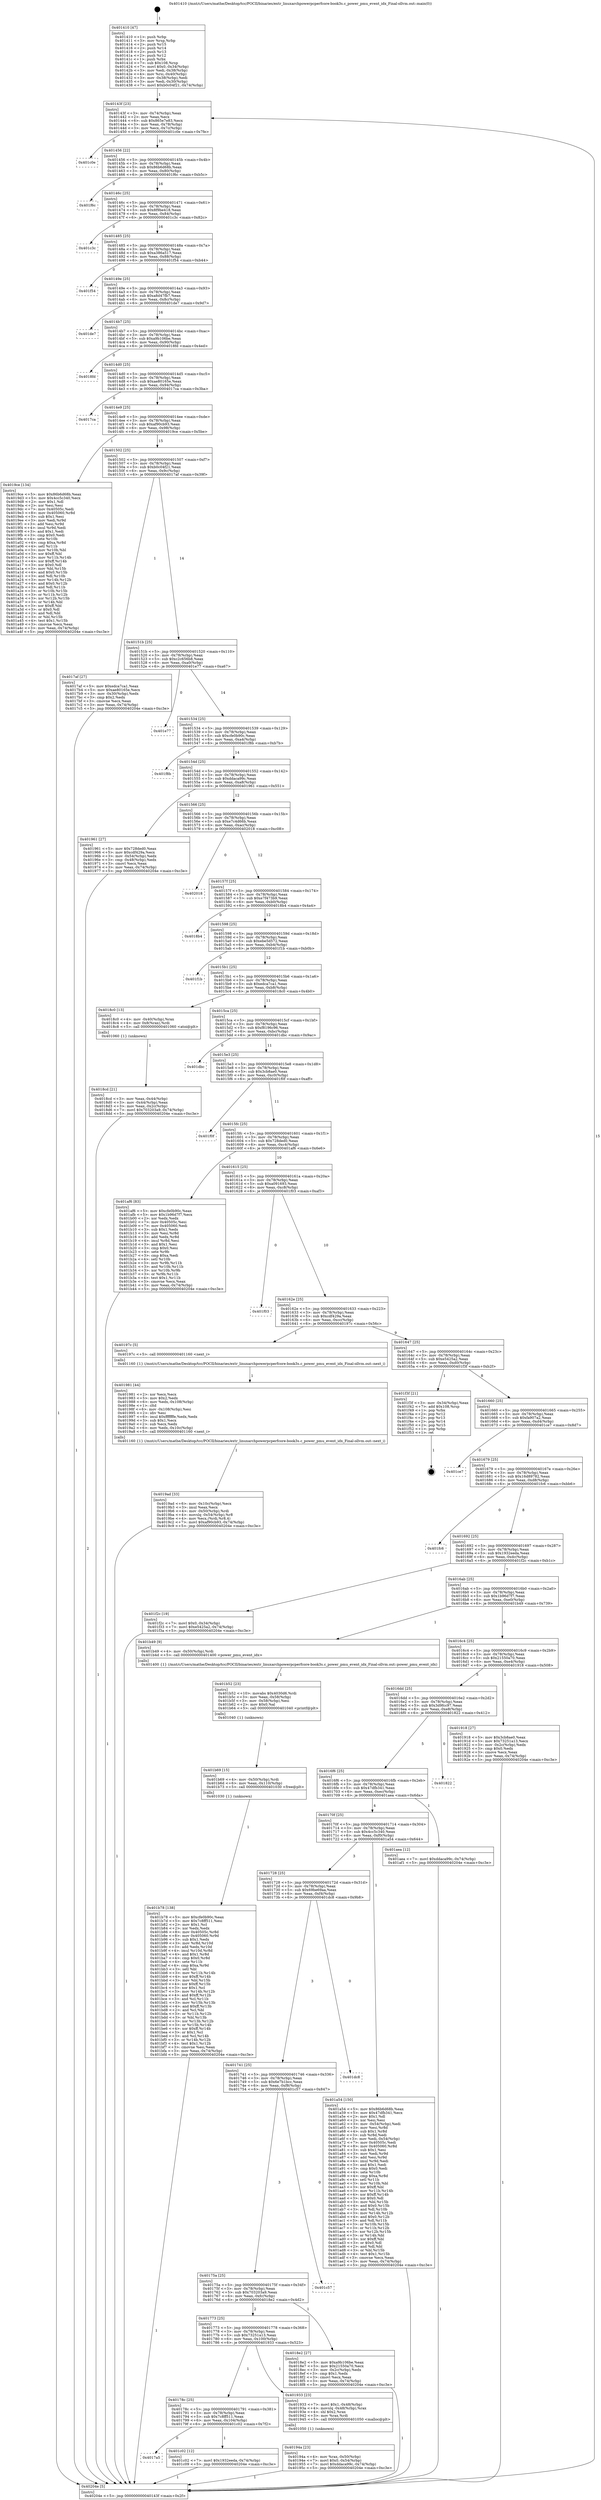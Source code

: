 digraph "0x401410" {
  label = "0x401410 (/mnt/c/Users/mathe/Desktop/tcc/POCII/binaries/extr_linuxarchpowerpcperfcore-book3s.c_power_pmu_event_idx_Final-ollvm.out::main(0))"
  labelloc = "t"
  node[shape=record]

  Entry [label="",width=0.3,height=0.3,shape=circle,fillcolor=black,style=filled]
  "0x40143f" [label="{
     0x40143f [23]\l
     | [instrs]\l
     &nbsp;&nbsp;0x40143f \<+3\>: mov -0x74(%rbp),%eax\l
     &nbsp;&nbsp;0x401442 \<+2\>: mov %eax,%ecx\l
     &nbsp;&nbsp;0x401444 \<+6\>: sub $0x865e7e83,%ecx\l
     &nbsp;&nbsp;0x40144a \<+3\>: mov %eax,-0x78(%rbp)\l
     &nbsp;&nbsp;0x40144d \<+3\>: mov %ecx,-0x7c(%rbp)\l
     &nbsp;&nbsp;0x401450 \<+6\>: je 0000000000401c0e \<main+0x7fe\>\l
  }"]
  "0x401c0e" [label="{
     0x401c0e\l
  }", style=dashed]
  "0x401456" [label="{
     0x401456 [22]\l
     | [instrs]\l
     &nbsp;&nbsp;0x401456 \<+5\>: jmp 000000000040145b \<main+0x4b\>\l
     &nbsp;&nbsp;0x40145b \<+3\>: mov -0x78(%rbp),%eax\l
     &nbsp;&nbsp;0x40145e \<+5\>: sub $0x86b6d68b,%eax\l
     &nbsp;&nbsp;0x401463 \<+3\>: mov %eax,-0x80(%rbp)\l
     &nbsp;&nbsp;0x401466 \<+6\>: je 0000000000401f6c \<main+0xb5c\>\l
  }"]
  Exit [label="",width=0.3,height=0.3,shape=circle,fillcolor=black,style=filled,peripheries=2]
  "0x401f6c" [label="{
     0x401f6c\l
  }", style=dashed]
  "0x40146c" [label="{
     0x40146c [25]\l
     | [instrs]\l
     &nbsp;&nbsp;0x40146c \<+5\>: jmp 0000000000401471 \<main+0x61\>\l
     &nbsp;&nbsp;0x401471 \<+3\>: mov -0x78(%rbp),%eax\l
     &nbsp;&nbsp;0x401474 \<+5\>: sub $0x8f9be418,%eax\l
     &nbsp;&nbsp;0x401479 \<+6\>: mov %eax,-0x84(%rbp)\l
     &nbsp;&nbsp;0x40147f \<+6\>: je 0000000000401c3c \<main+0x82c\>\l
  }"]
  "0x4017a5" [label="{
     0x4017a5\l
  }", style=dashed]
  "0x401c3c" [label="{
     0x401c3c\l
  }", style=dashed]
  "0x401485" [label="{
     0x401485 [25]\l
     | [instrs]\l
     &nbsp;&nbsp;0x401485 \<+5\>: jmp 000000000040148a \<main+0x7a\>\l
     &nbsp;&nbsp;0x40148a \<+3\>: mov -0x78(%rbp),%eax\l
     &nbsp;&nbsp;0x40148d \<+5\>: sub $0xa386a517,%eax\l
     &nbsp;&nbsp;0x401492 \<+6\>: mov %eax,-0x88(%rbp)\l
     &nbsp;&nbsp;0x401498 \<+6\>: je 0000000000401f54 \<main+0xb44\>\l
  }"]
  "0x401c02" [label="{
     0x401c02 [12]\l
     | [instrs]\l
     &nbsp;&nbsp;0x401c02 \<+7\>: movl $0x1932eeda,-0x74(%rbp)\l
     &nbsp;&nbsp;0x401c09 \<+5\>: jmp 000000000040204e \<main+0xc3e\>\l
  }"]
  "0x401f54" [label="{
     0x401f54\l
  }", style=dashed]
  "0x40149e" [label="{
     0x40149e [25]\l
     | [instrs]\l
     &nbsp;&nbsp;0x40149e \<+5\>: jmp 00000000004014a3 \<main+0x93\>\l
     &nbsp;&nbsp;0x4014a3 \<+3\>: mov -0x78(%rbp),%eax\l
     &nbsp;&nbsp;0x4014a6 \<+5\>: sub $0xa8d47fb7,%eax\l
     &nbsp;&nbsp;0x4014ab \<+6\>: mov %eax,-0x8c(%rbp)\l
     &nbsp;&nbsp;0x4014b1 \<+6\>: je 0000000000401de7 \<main+0x9d7\>\l
  }"]
  "0x401b78" [label="{
     0x401b78 [138]\l
     | [instrs]\l
     &nbsp;&nbsp;0x401b78 \<+5\>: mov $0xcfe0b90c,%eax\l
     &nbsp;&nbsp;0x401b7d \<+5\>: mov $0x7c8ff511,%esi\l
     &nbsp;&nbsp;0x401b82 \<+2\>: mov $0x1,%cl\l
     &nbsp;&nbsp;0x401b84 \<+2\>: xor %edx,%edx\l
     &nbsp;&nbsp;0x401b86 \<+8\>: mov 0x40505c,%r8d\l
     &nbsp;&nbsp;0x401b8e \<+8\>: mov 0x405060,%r9d\l
     &nbsp;&nbsp;0x401b96 \<+3\>: sub $0x1,%edx\l
     &nbsp;&nbsp;0x401b99 \<+3\>: mov %r8d,%r10d\l
     &nbsp;&nbsp;0x401b9c \<+3\>: add %edx,%r10d\l
     &nbsp;&nbsp;0x401b9f \<+4\>: imul %r10d,%r8d\l
     &nbsp;&nbsp;0x401ba3 \<+4\>: and $0x1,%r8d\l
     &nbsp;&nbsp;0x401ba7 \<+4\>: cmp $0x0,%r8d\l
     &nbsp;&nbsp;0x401bab \<+4\>: sete %r11b\l
     &nbsp;&nbsp;0x401baf \<+4\>: cmp $0xa,%r9d\l
     &nbsp;&nbsp;0x401bb3 \<+3\>: setl %bl\l
     &nbsp;&nbsp;0x401bb6 \<+3\>: mov %r11b,%r14b\l
     &nbsp;&nbsp;0x401bb9 \<+4\>: xor $0xff,%r14b\l
     &nbsp;&nbsp;0x401bbd \<+3\>: mov %bl,%r15b\l
     &nbsp;&nbsp;0x401bc0 \<+4\>: xor $0xff,%r15b\l
     &nbsp;&nbsp;0x401bc4 \<+3\>: xor $0x1,%cl\l
     &nbsp;&nbsp;0x401bc7 \<+3\>: mov %r14b,%r12b\l
     &nbsp;&nbsp;0x401bca \<+4\>: and $0xff,%r12b\l
     &nbsp;&nbsp;0x401bce \<+3\>: and %cl,%r11b\l
     &nbsp;&nbsp;0x401bd1 \<+3\>: mov %r15b,%r13b\l
     &nbsp;&nbsp;0x401bd4 \<+4\>: and $0xff,%r13b\l
     &nbsp;&nbsp;0x401bd8 \<+2\>: and %cl,%bl\l
     &nbsp;&nbsp;0x401bda \<+3\>: or %r11b,%r12b\l
     &nbsp;&nbsp;0x401bdd \<+3\>: or %bl,%r13b\l
     &nbsp;&nbsp;0x401be0 \<+3\>: xor %r13b,%r12b\l
     &nbsp;&nbsp;0x401be3 \<+3\>: or %r15b,%r14b\l
     &nbsp;&nbsp;0x401be6 \<+4\>: xor $0xff,%r14b\l
     &nbsp;&nbsp;0x401bea \<+3\>: or $0x1,%cl\l
     &nbsp;&nbsp;0x401bed \<+3\>: and %cl,%r14b\l
     &nbsp;&nbsp;0x401bf0 \<+3\>: or %r14b,%r12b\l
     &nbsp;&nbsp;0x401bf3 \<+4\>: test $0x1,%r12b\l
     &nbsp;&nbsp;0x401bf7 \<+3\>: cmovne %esi,%eax\l
     &nbsp;&nbsp;0x401bfa \<+3\>: mov %eax,-0x74(%rbp)\l
     &nbsp;&nbsp;0x401bfd \<+5\>: jmp 000000000040204e \<main+0xc3e\>\l
  }"]
  "0x401de7" [label="{
     0x401de7\l
  }", style=dashed]
  "0x4014b7" [label="{
     0x4014b7 [25]\l
     | [instrs]\l
     &nbsp;&nbsp;0x4014b7 \<+5\>: jmp 00000000004014bc \<main+0xac\>\l
     &nbsp;&nbsp;0x4014bc \<+3\>: mov -0x78(%rbp),%eax\l
     &nbsp;&nbsp;0x4014bf \<+5\>: sub $0xa9b106be,%eax\l
     &nbsp;&nbsp;0x4014c4 \<+6\>: mov %eax,-0x90(%rbp)\l
     &nbsp;&nbsp;0x4014ca \<+6\>: je 00000000004018fd \<main+0x4ed\>\l
  }"]
  "0x401b69" [label="{
     0x401b69 [15]\l
     | [instrs]\l
     &nbsp;&nbsp;0x401b69 \<+4\>: mov -0x50(%rbp),%rdi\l
     &nbsp;&nbsp;0x401b6d \<+6\>: mov %eax,-0x110(%rbp)\l
     &nbsp;&nbsp;0x401b73 \<+5\>: call 0000000000401030 \<free@plt\>\l
     | [calls]\l
     &nbsp;&nbsp;0x401030 \{1\} (unknown)\l
  }"]
  "0x4018fd" [label="{
     0x4018fd\l
  }", style=dashed]
  "0x4014d0" [label="{
     0x4014d0 [25]\l
     | [instrs]\l
     &nbsp;&nbsp;0x4014d0 \<+5\>: jmp 00000000004014d5 \<main+0xc5\>\l
     &nbsp;&nbsp;0x4014d5 \<+3\>: mov -0x78(%rbp),%eax\l
     &nbsp;&nbsp;0x4014d8 \<+5\>: sub $0xae80165e,%eax\l
     &nbsp;&nbsp;0x4014dd \<+6\>: mov %eax,-0x94(%rbp)\l
     &nbsp;&nbsp;0x4014e3 \<+6\>: je 00000000004017ca \<main+0x3ba\>\l
  }"]
  "0x401b52" [label="{
     0x401b52 [23]\l
     | [instrs]\l
     &nbsp;&nbsp;0x401b52 \<+10\>: movabs $0x4030d6,%rdi\l
     &nbsp;&nbsp;0x401b5c \<+3\>: mov %eax,-0x58(%rbp)\l
     &nbsp;&nbsp;0x401b5f \<+3\>: mov -0x58(%rbp),%esi\l
     &nbsp;&nbsp;0x401b62 \<+2\>: mov $0x0,%al\l
     &nbsp;&nbsp;0x401b64 \<+5\>: call 0000000000401040 \<printf@plt\>\l
     | [calls]\l
     &nbsp;&nbsp;0x401040 \{1\} (unknown)\l
  }"]
  "0x4017ca" [label="{
     0x4017ca\l
  }", style=dashed]
  "0x4014e9" [label="{
     0x4014e9 [25]\l
     | [instrs]\l
     &nbsp;&nbsp;0x4014e9 \<+5\>: jmp 00000000004014ee \<main+0xde\>\l
     &nbsp;&nbsp;0x4014ee \<+3\>: mov -0x78(%rbp),%eax\l
     &nbsp;&nbsp;0x4014f1 \<+5\>: sub $0xaf90cb93,%eax\l
     &nbsp;&nbsp;0x4014f6 \<+6\>: mov %eax,-0x98(%rbp)\l
     &nbsp;&nbsp;0x4014fc \<+6\>: je 00000000004019ce \<main+0x5be\>\l
  }"]
  "0x4019ad" [label="{
     0x4019ad [33]\l
     | [instrs]\l
     &nbsp;&nbsp;0x4019ad \<+6\>: mov -0x10c(%rbp),%ecx\l
     &nbsp;&nbsp;0x4019b3 \<+3\>: imul %eax,%ecx\l
     &nbsp;&nbsp;0x4019b6 \<+4\>: mov -0x50(%rbp),%rdi\l
     &nbsp;&nbsp;0x4019ba \<+4\>: movslq -0x54(%rbp),%r8\l
     &nbsp;&nbsp;0x4019be \<+4\>: mov %ecx,(%rdi,%r8,4)\l
     &nbsp;&nbsp;0x4019c2 \<+7\>: movl $0xaf90cb93,-0x74(%rbp)\l
     &nbsp;&nbsp;0x4019c9 \<+5\>: jmp 000000000040204e \<main+0xc3e\>\l
  }"]
  "0x4019ce" [label="{
     0x4019ce [134]\l
     | [instrs]\l
     &nbsp;&nbsp;0x4019ce \<+5\>: mov $0x86b6d68b,%eax\l
     &nbsp;&nbsp;0x4019d3 \<+5\>: mov $0x4cc5c340,%ecx\l
     &nbsp;&nbsp;0x4019d8 \<+2\>: mov $0x1,%dl\l
     &nbsp;&nbsp;0x4019da \<+2\>: xor %esi,%esi\l
     &nbsp;&nbsp;0x4019dc \<+7\>: mov 0x40505c,%edi\l
     &nbsp;&nbsp;0x4019e3 \<+8\>: mov 0x405060,%r8d\l
     &nbsp;&nbsp;0x4019eb \<+3\>: sub $0x1,%esi\l
     &nbsp;&nbsp;0x4019ee \<+3\>: mov %edi,%r9d\l
     &nbsp;&nbsp;0x4019f1 \<+3\>: add %esi,%r9d\l
     &nbsp;&nbsp;0x4019f4 \<+4\>: imul %r9d,%edi\l
     &nbsp;&nbsp;0x4019f8 \<+3\>: and $0x1,%edi\l
     &nbsp;&nbsp;0x4019fb \<+3\>: cmp $0x0,%edi\l
     &nbsp;&nbsp;0x4019fe \<+4\>: sete %r10b\l
     &nbsp;&nbsp;0x401a02 \<+4\>: cmp $0xa,%r8d\l
     &nbsp;&nbsp;0x401a06 \<+4\>: setl %r11b\l
     &nbsp;&nbsp;0x401a0a \<+3\>: mov %r10b,%bl\l
     &nbsp;&nbsp;0x401a0d \<+3\>: xor $0xff,%bl\l
     &nbsp;&nbsp;0x401a10 \<+3\>: mov %r11b,%r14b\l
     &nbsp;&nbsp;0x401a13 \<+4\>: xor $0xff,%r14b\l
     &nbsp;&nbsp;0x401a17 \<+3\>: xor $0x0,%dl\l
     &nbsp;&nbsp;0x401a1a \<+3\>: mov %bl,%r15b\l
     &nbsp;&nbsp;0x401a1d \<+4\>: and $0x0,%r15b\l
     &nbsp;&nbsp;0x401a21 \<+3\>: and %dl,%r10b\l
     &nbsp;&nbsp;0x401a24 \<+3\>: mov %r14b,%r12b\l
     &nbsp;&nbsp;0x401a27 \<+4\>: and $0x0,%r12b\l
     &nbsp;&nbsp;0x401a2b \<+3\>: and %dl,%r11b\l
     &nbsp;&nbsp;0x401a2e \<+3\>: or %r10b,%r15b\l
     &nbsp;&nbsp;0x401a31 \<+3\>: or %r11b,%r12b\l
     &nbsp;&nbsp;0x401a34 \<+3\>: xor %r12b,%r15b\l
     &nbsp;&nbsp;0x401a37 \<+3\>: or %r14b,%bl\l
     &nbsp;&nbsp;0x401a3a \<+3\>: xor $0xff,%bl\l
     &nbsp;&nbsp;0x401a3d \<+3\>: or $0x0,%dl\l
     &nbsp;&nbsp;0x401a40 \<+2\>: and %dl,%bl\l
     &nbsp;&nbsp;0x401a42 \<+3\>: or %bl,%r15b\l
     &nbsp;&nbsp;0x401a45 \<+4\>: test $0x1,%r15b\l
     &nbsp;&nbsp;0x401a49 \<+3\>: cmovne %ecx,%eax\l
     &nbsp;&nbsp;0x401a4c \<+3\>: mov %eax,-0x74(%rbp)\l
     &nbsp;&nbsp;0x401a4f \<+5\>: jmp 000000000040204e \<main+0xc3e\>\l
  }"]
  "0x401502" [label="{
     0x401502 [25]\l
     | [instrs]\l
     &nbsp;&nbsp;0x401502 \<+5\>: jmp 0000000000401507 \<main+0xf7\>\l
     &nbsp;&nbsp;0x401507 \<+3\>: mov -0x78(%rbp),%eax\l
     &nbsp;&nbsp;0x40150a \<+5\>: sub $0xb0c04f21,%eax\l
     &nbsp;&nbsp;0x40150f \<+6\>: mov %eax,-0x9c(%rbp)\l
     &nbsp;&nbsp;0x401515 \<+6\>: je 00000000004017af \<main+0x39f\>\l
  }"]
  "0x401981" [label="{
     0x401981 [44]\l
     | [instrs]\l
     &nbsp;&nbsp;0x401981 \<+2\>: xor %ecx,%ecx\l
     &nbsp;&nbsp;0x401983 \<+5\>: mov $0x2,%edx\l
     &nbsp;&nbsp;0x401988 \<+6\>: mov %edx,-0x108(%rbp)\l
     &nbsp;&nbsp;0x40198e \<+1\>: cltd\l
     &nbsp;&nbsp;0x40198f \<+6\>: mov -0x108(%rbp),%esi\l
     &nbsp;&nbsp;0x401995 \<+2\>: idiv %esi\l
     &nbsp;&nbsp;0x401997 \<+6\>: imul $0xfffffffe,%edx,%edx\l
     &nbsp;&nbsp;0x40199d \<+3\>: sub $0x1,%ecx\l
     &nbsp;&nbsp;0x4019a0 \<+2\>: sub %ecx,%edx\l
     &nbsp;&nbsp;0x4019a2 \<+6\>: mov %edx,-0x10c(%rbp)\l
     &nbsp;&nbsp;0x4019a8 \<+5\>: call 0000000000401160 \<next_i\>\l
     | [calls]\l
     &nbsp;&nbsp;0x401160 \{1\} (/mnt/c/Users/mathe/Desktop/tcc/POCII/binaries/extr_linuxarchpowerpcperfcore-book3s.c_power_pmu_event_idx_Final-ollvm.out::next_i)\l
  }"]
  "0x4017af" [label="{
     0x4017af [27]\l
     | [instrs]\l
     &nbsp;&nbsp;0x4017af \<+5\>: mov $0xedca7ca1,%eax\l
     &nbsp;&nbsp;0x4017b4 \<+5\>: mov $0xae80165e,%ecx\l
     &nbsp;&nbsp;0x4017b9 \<+3\>: mov -0x30(%rbp),%edx\l
     &nbsp;&nbsp;0x4017bc \<+3\>: cmp $0x2,%edx\l
     &nbsp;&nbsp;0x4017bf \<+3\>: cmovne %ecx,%eax\l
     &nbsp;&nbsp;0x4017c2 \<+3\>: mov %eax,-0x74(%rbp)\l
     &nbsp;&nbsp;0x4017c5 \<+5\>: jmp 000000000040204e \<main+0xc3e\>\l
  }"]
  "0x40151b" [label="{
     0x40151b [25]\l
     | [instrs]\l
     &nbsp;&nbsp;0x40151b \<+5\>: jmp 0000000000401520 \<main+0x110\>\l
     &nbsp;&nbsp;0x401520 \<+3\>: mov -0x78(%rbp),%eax\l
     &nbsp;&nbsp;0x401523 \<+5\>: sub $0xc2c656b8,%eax\l
     &nbsp;&nbsp;0x401528 \<+6\>: mov %eax,-0xa0(%rbp)\l
     &nbsp;&nbsp;0x40152e \<+6\>: je 0000000000401e77 \<main+0xa67\>\l
  }"]
  "0x40204e" [label="{
     0x40204e [5]\l
     | [instrs]\l
     &nbsp;&nbsp;0x40204e \<+5\>: jmp 000000000040143f \<main+0x2f\>\l
  }"]
  "0x401410" [label="{
     0x401410 [47]\l
     | [instrs]\l
     &nbsp;&nbsp;0x401410 \<+1\>: push %rbp\l
     &nbsp;&nbsp;0x401411 \<+3\>: mov %rsp,%rbp\l
     &nbsp;&nbsp;0x401414 \<+2\>: push %r15\l
     &nbsp;&nbsp;0x401416 \<+2\>: push %r14\l
     &nbsp;&nbsp;0x401418 \<+2\>: push %r13\l
     &nbsp;&nbsp;0x40141a \<+2\>: push %r12\l
     &nbsp;&nbsp;0x40141c \<+1\>: push %rbx\l
     &nbsp;&nbsp;0x40141d \<+7\>: sub $0x108,%rsp\l
     &nbsp;&nbsp;0x401424 \<+7\>: movl $0x0,-0x34(%rbp)\l
     &nbsp;&nbsp;0x40142b \<+3\>: mov %edi,-0x38(%rbp)\l
     &nbsp;&nbsp;0x40142e \<+4\>: mov %rsi,-0x40(%rbp)\l
     &nbsp;&nbsp;0x401432 \<+3\>: mov -0x38(%rbp),%edi\l
     &nbsp;&nbsp;0x401435 \<+3\>: mov %edi,-0x30(%rbp)\l
     &nbsp;&nbsp;0x401438 \<+7\>: movl $0xb0c04f21,-0x74(%rbp)\l
  }"]
  "0x40194a" [label="{
     0x40194a [23]\l
     | [instrs]\l
     &nbsp;&nbsp;0x40194a \<+4\>: mov %rax,-0x50(%rbp)\l
     &nbsp;&nbsp;0x40194e \<+7\>: movl $0x0,-0x54(%rbp)\l
     &nbsp;&nbsp;0x401955 \<+7\>: movl $0xddaca99c,-0x74(%rbp)\l
     &nbsp;&nbsp;0x40195c \<+5\>: jmp 000000000040204e \<main+0xc3e\>\l
  }"]
  "0x401e77" [label="{
     0x401e77\l
  }", style=dashed]
  "0x401534" [label="{
     0x401534 [25]\l
     | [instrs]\l
     &nbsp;&nbsp;0x401534 \<+5\>: jmp 0000000000401539 \<main+0x129\>\l
     &nbsp;&nbsp;0x401539 \<+3\>: mov -0x78(%rbp),%eax\l
     &nbsp;&nbsp;0x40153c \<+5\>: sub $0xcfe0b90c,%eax\l
     &nbsp;&nbsp;0x401541 \<+6\>: mov %eax,-0xa4(%rbp)\l
     &nbsp;&nbsp;0x401547 \<+6\>: je 0000000000401f8b \<main+0xb7b\>\l
  }"]
  "0x40178c" [label="{
     0x40178c [25]\l
     | [instrs]\l
     &nbsp;&nbsp;0x40178c \<+5\>: jmp 0000000000401791 \<main+0x381\>\l
     &nbsp;&nbsp;0x401791 \<+3\>: mov -0x78(%rbp),%eax\l
     &nbsp;&nbsp;0x401794 \<+5\>: sub $0x7c8ff511,%eax\l
     &nbsp;&nbsp;0x401799 \<+6\>: mov %eax,-0x104(%rbp)\l
     &nbsp;&nbsp;0x40179f \<+6\>: je 0000000000401c02 \<main+0x7f2\>\l
  }"]
  "0x401f8b" [label="{
     0x401f8b\l
  }", style=dashed]
  "0x40154d" [label="{
     0x40154d [25]\l
     | [instrs]\l
     &nbsp;&nbsp;0x40154d \<+5\>: jmp 0000000000401552 \<main+0x142\>\l
     &nbsp;&nbsp;0x401552 \<+3\>: mov -0x78(%rbp),%eax\l
     &nbsp;&nbsp;0x401555 \<+5\>: sub $0xddaca99c,%eax\l
     &nbsp;&nbsp;0x40155a \<+6\>: mov %eax,-0xa8(%rbp)\l
     &nbsp;&nbsp;0x401560 \<+6\>: je 0000000000401961 \<main+0x551\>\l
  }"]
  "0x401933" [label="{
     0x401933 [23]\l
     | [instrs]\l
     &nbsp;&nbsp;0x401933 \<+7\>: movl $0x1,-0x48(%rbp)\l
     &nbsp;&nbsp;0x40193a \<+4\>: movslq -0x48(%rbp),%rax\l
     &nbsp;&nbsp;0x40193e \<+4\>: shl $0x2,%rax\l
     &nbsp;&nbsp;0x401942 \<+3\>: mov %rax,%rdi\l
     &nbsp;&nbsp;0x401945 \<+5\>: call 0000000000401050 \<malloc@plt\>\l
     | [calls]\l
     &nbsp;&nbsp;0x401050 \{1\} (unknown)\l
  }"]
  "0x401961" [label="{
     0x401961 [27]\l
     | [instrs]\l
     &nbsp;&nbsp;0x401961 \<+5\>: mov $0x728ded0,%eax\l
     &nbsp;&nbsp;0x401966 \<+5\>: mov $0xcdf429a,%ecx\l
     &nbsp;&nbsp;0x40196b \<+3\>: mov -0x54(%rbp),%edx\l
     &nbsp;&nbsp;0x40196e \<+3\>: cmp -0x48(%rbp),%edx\l
     &nbsp;&nbsp;0x401971 \<+3\>: cmovl %ecx,%eax\l
     &nbsp;&nbsp;0x401974 \<+3\>: mov %eax,-0x74(%rbp)\l
     &nbsp;&nbsp;0x401977 \<+5\>: jmp 000000000040204e \<main+0xc3e\>\l
  }"]
  "0x401566" [label="{
     0x401566 [25]\l
     | [instrs]\l
     &nbsp;&nbsp;0x401566 \<+5\>: jmp 000000000040156b \<main+0x15b\>\l
     &nbsp;&nbsp;0x40156b \<+3\>: mov -0x78(%rbp),%eax\l
     &nbsp;&nbsp;0x40156e \<+5\>: sub $0xe7c4d66b,%eax\l
     &nbsp;&nbsp;0x401573 \<+6\>: mov %eax,-0xac(%rbp)\l
     &nbsp;&nbsp;0x401579 \<+6\>: je 0000000000402018 \<main+0xc08\>\l
  }"]
  "0x401773" [label="{
     0x401773 [25]\l
     | [instrs]\l
     &nbsp;&nbsp;0x401773 \<+5\>: jmp 0000000000401778 \<main+0x368\>\l
     &nbsp;&nbsp;0x401778 \<+3\>: mov -0x78(%rbp),%eax\l
     &nbsp;&nbsp;0x40177b \<+5\>: sub $0x73251a13,%eax\l
     &nbsp;&nbsp;0x401780 \<+6\>: mov %eax,-0x100(%rbp)\l
     &nbsp;&nbsp;0x401786 \<+6\>: je 0000000000401933 \<main+0x523\>\l
  }"]
  "0x402018" [label="{
     0x402018\l
  }", style=dashed]
  "0x40157f" [label="{
     0x40157f [25]\l
     | [instrs]\l
     &nbsp;&nbsp;0x40157f \<+5\>: jmp 0000000000401584 \<main+0x174\>\l
     &nbsp;&nbsp;0x401584 \<+3\>: mov -0x78(%rbp),%eax\l
     &nbsp;&nbsp;0x401587 \<+5\>: sub $0xe7f473b9,%eax\l
     &nbsp;&nbsp;0x40158c \<+6\>: mov %eax,-0xb0(%rbp)\l
     &nbsp;&nbsp;0x401592 \<+6\>: je 00000000004018b4 \<main+0x4a4\>\l
  }"]
  "0x4018e2" [label="{
     0x4018e2 [27]\l
     | [instrs]\l
     &nbsp;&nbsp;0x4018e2 \<+5\>: mov $0xa9b106be,%eax\l
     &nbsp;&nbsp;0x4018e7 \<+5\>: mov $0x21550a70,%ecx\l
     &nbsp;&nbsp;0x4018ec \<+3\>: mov -0x2c(%rbp),%edx\l
     &nbsp;&nbsp;0x4018ef \<+3\>: cmp $0x1,%edx\l
     &nbsp;&nbsp;0x4018f2 \<+3\>: cmovl %ecx,%eax\l
     &nbsp;&nbsp;0x4018f5 \<+3\>: mov %eax,-0x74(%rbp)\l
     &nbsp;&nbsp;0x4018f8 \<+5\>: jmp 000000000040204e \<main+0xc3e\>\l
  }"]
  "0x4018b4" [label="{
     0x4018b4\l
  }", style=dashed]
  "0x401598" [label="{
     0x401598 [25]\l
     | [instrs]\l
     &nbsp;&nbsp;0x401598 \<+5\>: jmp 000000000040159d \<main+0x18d\>\l
     &nbsp;&nbsp;0x40159d \<+3\>: mov -0x78(%rbp),%eax\l
     &nbsp;&nbsp;0x4015a0 \<+5\>: sub $0xebe5d572,%eax\l
     &nbsp;&nbsp;0x4015a5 \<+6\>: mov %eax,-0xb4(%rbp)\l
     &nbsp;&nbsp;0x4015ab \<+6\>: je 0000000000401f1b \<main+0xb0b\>\l
  }"]
  "0x40175a" [label="{
     0x40175a [25]\l
     | [instrs]\l
     &nbsp;&nbsp;0x40175a \<+5\>: jmp 000000000040175f \<main+0x34f\>\l
     &nbsp;&nbsp;0x40175f \<+3\>: mov -0x78(%rbp),%eax\l
     &nbsp;&nbsp;0x401762 \<+5\>: sub $0x703203a9,%eax\l
     &nbsp;&nbsp;0x401767 \<+6\>: mov %eax,-0xfc(%rbp)\l
     &nbsp;&nbsp;0x40176d \<+6\>: je 00000000004018e2 \<main+0x4d2\>\l
  }"]
  "0x401f1b" [label="{
     0x401f1b\l
  }", style=dashed]
  "0x4015b1" [label="{
     0x4015b1 [25]\l
     | [instrs]\l
     &nbsp;&nbsp;0x4015b1 \<+5\>: jmp 00000000004015b6 \<main+0x1a6\>\l
     &nbsp;&nbsp;0x4015b6 \<+3\>: mov -0x78(%rbp),%eax\l
     &nbsp;&nbsp;0x4015b9 \<+5\>: sub $0xedca7ca1,%eax\l
     &nbsp;&nbsp;0x4015be \<+6\>: mov %eax,-0xb8(%rbp)\l
     &nbsp;&nbsp;0x4015c4 \<+6\>: je 00000000004018c0 \<main+0x4b0\>\l
  }"]
  "0x401c57" [label="{
     0x401c57\l
  }", style=dashed]
  "0x4018c0" [label="{
     0x4018c0 [13]\l
     | [instrs]\l
     &nbsp;&nbsp;0x4018c0 \<+4\>: mov -0x40(%rbp),%rax\l
     &nbsp;&nbsp;0x4018c4 \<+4\>: mov 0x8(%rax),%rdi\l
     &nbsp;&nbsp;0x4018c8 \<+5\>: call 0000000000401060 \<atoi@plt\>\l
     | [calls]\l
     &nbsp;&nbsp;0x401060 \{1\} (unknown)\l
  }"]
  "0x4015ca" [label="{
     0x4015ca [25]\l
     | [instrs]\l
     &nbsp;&nbsp;0x4015ca \<+5\>: jmp 00000000004015cf \<main+0x1bf\>\l
     &nbsp;&nbsp;0x4015cf \<+3\>: mov -0x78(%rbp),%eax\l
     &nbsp;&nbsp;0x4015d2 \<+5\>: sub $0xf8196c96,%eax\l
     &nbsp;&nbsp;0x4015d7 \<+6\>: mov %eax,-0xbc(%rbp)\l
     &nbsp;&nbsp;0x4015dd \<+6\>: je 0000000000401dbc \<main+0x9ac\>\l
  }"]
  "0x4018cd" [label="{
     0x4018cd [21]\l
     | [instrs]\l
     &nbsp;&nbsp;0x4018cd \<+3\>: mov %eax,-0x44(%rbp)\l
     &nbsp;&nbsp;0x4018d0 \<+3\>: mov -0x44(%rbp),%eax\l
     &nbsp;&nbsp;0x4018d3 \<+3\>: mov %eax,-0x2c(%rbp)\l
     &nbsp;&nbsp;0x4018d6 \<+7\>: movl $0x703203a9,-0x74(%rbp)\l
     &nbsp;&nbsp;0x4018dd \<+5\>: jmp 000000000040204e \<main+0xc3e\>\l
  }"]
  "0x401741" [label="{
     0x401741 [25]\l
     | [instrs]\l
     &nbsp;&nbsp;0x401741 \<+5\>: jmp 0000000000401746 \<main+0x336\>\l
     &nbsp;&nbsp;0x401746 \<+3\>: mov -0x78(%rbp),%eax\l
     &nbsp;&nbsp;0x401749 \<+5\>: sub $0x6e7b1bcc,%eax\l
     &nbsp;&nbsp;0x40174e \<+6\>: mov %eax,-0xf8(%rbp)\l
     &nbsp;&nbsp;0x401754 \<+6\>: je 0000000000401c57 \<main+0x847\>\l
  }"]
  "0x401dbc" [label="{
     0x401dbc\l
  }", style=dashed]
  "0x4015e3" [label="{
     0x4015e3 [25]\l
     | [instrs]\l
     &nbsp;&nbsp;0x4015e3 \<+5\>: jmp 00000000004015e8 \<main+0x1d8\>\l
     &nbsp;&nbsp;0x4015e8 \<+3\>: mov -0x78(%rbp),%eax\l
     &nbsp;&nbsp;0x4015eb \<+5\>: sub $0x3cb8ae0,%eax\l
     &nbsp;&nbsp;0x4015f0 \<+6\>: mov %eax,-0xc0(%rbp)\l
     &nbsp;&nbsp;0x4015f6 \<+6\>: je 0000000000401f0f \<main+0xaff\>\l
  }"]
  "0x401dc8" [label="{
     0x401dc8\l
  }", style=dashed]
  "0x401f0f" [label="{
     0x401f0f\l
  }", style=dashed]
  "0x4015fc" [label="{
     0x4015fc [25]\l
     | [instrs]\l
     &nbsp;&nbsp;0x4015fc \<+5\>: jmp 0000000000401601 \<main+0x1f1\>\l
     &nbsp;&nbsp;0x401601 \<+3\>: mov -0x78(%rbp),%eax\l
     &nbsp;&nbsp;0x401604 \<+5\>: sub $0x728ded0,%eax\l
     &nbsp;&nbsp;0x401609 \<+6\>: mov %eax,-0xc4(%rbp)\l
     &nbsp;&nbsp;0x40160f \<+6\>: je 0000000000401af6 \<main+0x6e6\>\l
  }"]
  "0x401728" [label="{
     0x401728 [25]\l
     | [instrs]\l
     &nbsp;&nbsp;0x401728 \<+5\>: jmp 000000000040172d \<main+0x31d\>\l
     &nbsp;&nbsp;0x40172d \<+3\>: mov -0x78(%rbp),%eax\l
     &nbsp;&nbsp;0x401730 \<+5\>: sub $0x69be69aa,%eax\l
     &nbsp;&nbsp;0x401735 \<+6\>: mov %eax,-0xf4(%rbp)\l
     &nbsp;&nbsp;0x40173b \<+6\>: je 0000000000401dc8 \<main+0x9b8\>\l
  }"]
  "0x401af6" [label="{
     0x401af6 [83]\l
     | [instrs]\l
     &nbsp;&nbsp;0x401af6 \<+5\>: mov $0xcfe0b90c,%eax\l
     &nbsp;&nbsp;0x401afb \<+5\>: mov $0x1b96d7f7,%ecx\l
     &nbsp;&nbsp;0x401b00 \<+2\>: xor %edx,%edx\l
     &nbsp;&nbsp;0x401b02 \<+7\>: mov 0x40505c,%esi\l
     &nbsp;&nbsp;0x401b09 \<+7\>: mov 0x405060,%edi\l
     &nbsp;&nbsp;0x401b10 \<+3\>: sub $0x1,%edx\l
     &nbsp;&nbsp;0x401b13 \<+3\>: mov %esi,%r8d\l
     &nbsp;&nbsp;0x401b16 \<+3\>: add %edx,%r8d\l
     &nbsp;&nbsp;0x401b19 \<+4\>: imul %r8d,%esi\l
     &nbsp;&nbsp;0x401b1d \<+3\>: and $0x1,%esi\l
     &nbsp;&nbsp;0x401b20 \<+3\>: cmp $0x0,%esi\l
     &nbsp;&nbsp;0x401b23 \<+4\>: sete %r9b\l
     &nbsp;&nbsp;0x401b27 \<+3\>: cmp $0xa,%edi\l
     &nbsp;&nbsp;0x401b2a \<+4\>: setl %r10b\l
     &nbsp;&nbsp;0x401b2e \<+3\>: mov %r9b,%r11b\l
     &nbsp;&nbsp;0x401b31 \<+3\>: and %r10b,%r11b\l
     &nbsp;&nbsp;0x401b34 \<+3\>: xor %r10b,%r9b\l
     &nbsp;&nbsp;0x401b37 \<+3\>: or %r9b,%r11b\l
     &nbsp;&nbsp;0x401b3a \<+4\>: test $0x1,%r11b\l
     &nbsp;&nbsp;0x401b3e \<+3\>: cmovne %ecx,%eax\l
     &nbsp;&nbsp;0x401b41 \<+3\>: mov %eax,-0x74(%rbp)\l
     &nbsp;&nbsp;0x401b44 \<+5\>: jmp 000000000040204e \<main+0xc3e\>\l
  }"]
  "0x401615" [label="{
     0x401615 [25]\l
     | [instrs]\l
     &nbsp;&nbsp;0x401615 \<+5\>: jmp 000000000040161a \<main+0x20a\>\l
     &nbsp;&nbsp;0x40161a \<+3\>: mov -0x78(%rbp),%eax\l
     &nbsp;&nbsp;0x40161d \<+5\>: sub $0xa091693,%eax\l
     &nbsp;&nbsp;0x401622 \<+6\>: mov %eax,-0xc8(%rbp)\l
     &nbsp;&nbsp;0x401628 \<+6\>: je 0000000000401f03 \<main+0xaf3\>\l
  }"]
  "0x401a54" [label="{
     0x401a54 [150]\l
     | [instrs]\l
     &nbsp;&nbsp;0x401a54 \<+5\>: mov $0x86b6d68b,%eax\l
     &nbsp;&nbsp;0x401a59 \<+5\>: mov $0x47dfb341,%ecx\l
     &nbsp;&nbsp;0x401a5e \<+2\>: mov $0x1,%dl\l
     &nbsp;&nbsp;0x401a60 \<+2\>: xor %esi,%esi\l
     &nbsp;&nbsp;0x401a62 \<+3\>: mov -0x54(%rbp),%edi\l
     &nbsp;&nbsp;0x401a65 \<+3\>: mov %esi,%r8d\l
     &nbsp;&nbsp;0x401a68 \<+4\>: sub $0x1,%r8d\l
     &nbsp;&nbsp;0x401a6c \<+3\>: sub %r8d,%edi\l
     &nbsp;&nbsp;0x401a6f \<+3\>: mov %edi,-0x54(%rbp)\l
     &nbsp;&nbsp;0x401a72 \<+7\>: mov 0x40505c,%edi\l
     &nbsp;&nbsp;0x401a79 \<+8\>: mov 0x405060,%r8d\l
     &nbsp;&nbsp;0x401a81 \<+3\>: sub $0x1,%esi\l
     &nbsp;&nbsp;0x401a84 \<+3\>: mov %edi,%r9d\l
     &nbsp;&nbsp;0x401a87 \<+3\>: add %esi,%r9d\l
     &nbsp;&nbsp;0x401a8a \<+4\>: imul %r9d,%edi\l
     &nbsp;&nbsp;0x401a8e \<+3\>: and $0x1,%edi\l
     &nbsp;&nbsp;0x401a91 \<+3\>: cmp $0x0,%edi\l
     &nbsp;&nbsp;0x401a94 \<+4\>: sete %r10b\l
     &nbsp;&nbsp;0x401a98 \<+4\>: cmp $0xa,%r8d\l
     &nbsp;&nbsp;0x401a9c \<+4\>: setl %r11b\l
     &nbsp;&nbsp;0x401aa0 \<+3\>: mov %r10b,%bl\l
     &nbsp;&nbsp;0x401aa3 \<+3\>: xor $0xff,%bl\l
     &nbsp;&nbsp;0x401aa6 \<+3\>: mov %r11b,%r14b\l
     &nbsp;&nbsp;0x401aa9 \<+4\>: xor $0xff,%r14b\l
     &nbsp;&nbsp;0x401aad \<+3\>: xor $0x0,%dl\l
     &nbsp;&nbsp;0x401ab0 \<+3\>: mov %bl,%r15b\l
     &nbsp;&nbsp;0x401ab3 \<+4\>: and $0x0,%r15b\l
     &nbsp;&nbsp;0x401ab7 \<+3\>: and %dl,%r10b\l
     &nbsp;&nbsp;0x401aba \<+3\>: mov %r14b,%r12b\l
     &nbsp;&nbsp;0x401abd \<+4\>: and $0x0,%r12b\l
     &nbsp;&nbsp;0x401ac1 \<+3\>: and %dl,%r11b\l
     &nbsp;&nbsp;0x401ac4 \<+3\>: or %r10b,%r15b\l
     &nbsp;&nbsp;0x401ac7 \<+3\>: or %r11b,%r12b\l
     &nbsp;&nbsp;0x401aca \<+3\>: xor %r12b,%r15b\l
     &nbsp;&nbsp;0x401acd \<+3\>: or %r14b,%bl\l
     &nbsp;&nbsp;0x401ad0 \<+3\>: xor $0xff,%bl\l
     &nbsp;&nbsp;0x401ad3 \<+3\>: or $0x0,%dl\l
     &nbsp;&nbsp;0x401ad6 \<+2\>: and %dl,%bl\l
     &nbsp;&nbsp;0x401ad8 \<+3\>: or %bl,%r15b\l
     &nbsp;&nbsp;0x401adb \<+4\>: test $0x1,%r15b\l
     &nbsp;&nbsp;0x401adf \<+3\>: cmovne %ecx,%eax\l
     &nbsp;&nbsp;0x401ae2 \<+3\>: mov %eax,-0x74(%rbp)\l
     &nbsp;&nbsp;0x401ae5 \<+5\>: jmp 000000000040204e \<main+0xc3e\>\l
  }"]
  "0x401f03" [label="{
     0x401f03\l
  }", style=dashed]
  "0x40162e" [label="{
     0x40162e [25]\l
     | [instrs]\l
     &nbsp;&nbsp;0x40162e \<+5\>: jmp 0000000000401633 \<main+0x223\>\l
     &nbsp;&nbsp;0x401633 \<+3\>: mov -0x78(%rbp),%eax\l
     &nbsp;&nbsp;0x401636 \<+5\>: sub $0xcdf429a,%eax\l
     &nbsp;&nbsp;0x40163b \<+6\>: mov %eax,-0xcc(%rbp)\l
     &nbsp;&nbsp;0x401641 \<+6\>: je 000000000040197c \<main+0x56c\>\l
  }"]
  "0x40170f" [label="{
     0x40170f [25]\l
     | [instrs]\l
     &nbsp;&nbsp;0x40170f \<+5\>: jmp 0000000000401714 \<main+0x304\>\l
     &nbsp;&nbsp;0x401714 \<+3\>: mov -0x78(%rbp),%eax\l
     &nbsp;&nbsp;0x401717 \<+5\>: sub $0x4cc5c340,%eax\l
     &nbsp;&nbsp;0x40171c \<+6\>: mov %eax,-0xf0(%rbp)\l
     &nbsp;&nbsp;0x401722 \<+6\>: je 0000000000401a54 \<main+0x644\>\l
  }"]
  "0x40197c" [label="{
     0x40197c [5]\l
     | [instrs]\l
     &nbsp;&nbsp;0x40197c \<+5\>: call 0000000000401160 \<next_i\>\l
     | [calls]\l
     &nbsp;&nbsp;0x401160 \{1\} (/mnt/c/Users/mathe/Desktop/tcc/POCII/binaries/extr_linuxarchpowerpcperfcore-book3s.c_power_pmu_event_idx_Final-ollvm.out::next_i)\l
  }"]
  "0x401647" [label="{
     0x401647 [25]\l
     | [instrs]\l
     &nbsp;&nbsp;0x401647 \<+5\>: jmp 000000000040164c \<main+0x23c\>\l
     &nbsp;&nbsp;0x40164c \<+3\>: mov -0x78(%rbp),%eax\l
     &nbsp;&nbsp;0x40164f \<+5\>: sub $0xe5425a2,%eax\l
     &nbsp;&nbsp;0x401654 \<+6\>: mov %eax,-0xd0(%rbp)\l
     &nbsp;&nbsp;0x40165a \<+6\>: je 0000000000401f3f \<main+0xb2f\>\l
  }"]
  "0x401aea" [label="{
     0x401aea [12]\l
     | [instrs]\l
     &nbsp;&nbsp;0x401aea \<+7\>: movl $0xddaca99c,-0x74(%rbp)\l
     &nbsp;&nbsp;0x401af1 \<+5\>: jmp 000000000040204e \<main+0xc3e\>\l
  }"]
  "0x401f3f" [label="{
     0x401f3f [21]\l
     | [instrs]\l
     &nbsp;&nbsp;0x401f3f \<+3\>: mov -0x34(%rbp),%eax\l
     &nbsp;&nbsp;0x401f42 \<+7\>: add $0x108,%rsp\l
     &nbsp;&nbsp;0x401f49 \<+1\>: pop %rbx\l
     &nbsp;&nbsp;0x401f4a \<+2\>: pop %r12\l
     &nbsp;&nbsp;0x401f4c \<+2\>: pop %r13\l
     &nbsp;&nbsp;0x401f4e \<+2\>: pop %r14\l
     &nbsp;&nbsp;0x401f50 \<+2\>: pop %r15\l
     &nbsp;&nbsp;0x401f52 \<+1\>: pop %rbp\l
     &nbsp;&nbsp;0x401f53 \<+1\>: ret\l
  }"]
  "0x401660" [label="{
     0x401660 [25]\l
     | [instrs]\l
     &nbsp;&nbsp;0x401660 \<+5\>: jmp 0000000000401665 \<main+0x255\>\l
     &nbsp;&nbsp;0x401665 \<+3\>: mov -0x78(%rbp),%eax\l
     &nbsp;&nbsp;0x401668 \<+5\>: sub $0xfa907a2,%eax\l
     &nbsp;&nbsp;0x40166d \<+6\>: mov %eax,-0xd4(%rbp)\l
     &nbsp;&nbsp;0x401673 \<+6\>: je 0000000000401ce7 \<main+0x8d7\>\l
  }"]
  "0x4016f6" [label="{
     0x4016f6 [25]\l
     | [instrs]\l
     &nbsp;&nbsp;0x4016f6 \<+5\>: jmp 00000000004016fb \<main+0x2eb\>\l
     &nbsp;&nbsp;0x4016fb \<+3\>: mov -0x78(%rbp),%eax\l
     &nbsp;&nbsp;0x4016fe \<+5\>: sub $0x47dfb341,%eax\l
     &nbsp;&nbsp;0x401703 \<+6\>: mov %eax,-0xec(%rbp)\l
     &nbsp;&nbsp;0x401709 \<+6\>: je 0000000000401aea \<main+0x6da\>\l
  }"]
  "0x401ce7" [label="{
     0x401ce7\l
  }", style=dashed]
  "0x401679" [label="{
     0x401679 [25]\l
     | [instrs]\l
     &nbsp;&nbsp;0x401679 \<+5\>: jmp 000000000040167e \<main+0x26e\>\l
     &nbsp;&nbsp;0x40167e \<+3\>: mov -0x78(%rbp),%eax\l
     &nbsp;&nbsp;0x401681 \<+5\>: sub $0x16d89782,%eax\l
     &nbsp;&nbsp;0x401686 \<+6\>: mov %eax,-0xd8(%rbp)\l
     &nbsp;&nbsp;0x40168c \<+6\>: je 0000000000401fc6 \<main+0xbb6\>\l
  }"]
  "0x401822" [label="{
     0x401822\l
  }", style=dashed]
  "0x401fc6" [label="{
     0x401fc6\l
  }", style=dashed]
  "0x401692" [label="{
     0x401692 [25]\l
     | [instrs]\l
     &nbsp;&nbsp;0x401692 \<+5\>: jmp 0000000000401697 \<main+0x287\>\l
     &nbsp;&nbsp;0x401697 \<+3\>: mov -0x78(%rbp),%eax\l
     &nbsp;&nbsp;0x40169a \<+5\>: sub $0x1932eeda,%eax\l
     &nbsp;&nbsp;0x40169f \<+6\>: mov %eax,-0xdc(%rbp)\l
     &nbsp;&nbsp;0x4016a5 \<+6\>: je 0000000000401f2c \<main+0xb1c\>\l
  }"]
  "0x4016dd" [label="{
     0x4016dd [25]\l
     | [instrs]\l
     &nbsp;&nbsp;0x4016dd \<+5\>: jmp 00000000004016e2 \<main+0x2d2\>\l
     &nbsp;&nbsp;0x4016e2 \<+3\>: mov -0x78(%rbp),%eax\l
     &nbsp;&nbsp;0x4016e5 \<+5\>: sub $0x3d9fcc97,%eax\l
     &nbsp;&nbsp;0x4016ea \<+6\>: mov %eax,-0xe8(%rbp)\l
     &nbsp;&nbsp;0x4016f0 \<+6\>: je 0000000000401822 \<main+0x412\>\l
  }"]
  "0x401f2c" [label="{
     0x401f2c [19]\l
     | [instrs]\l
     &nbsp;&nbsp;0x401f2c \<+7\>: movl $0x0,-0x34(%rbp)\l
     &nbsp;&nbsp;0x401f33 \<+7\>: movl $0xe5425a2,-0x74(%rbp)\l
     &nbsp;&nbsp;0x401f3a \<+5\>: jmp 000000000040204e \<main+0xc3e\>\l
  }"]
  "0x4016ab" [label="{
     0x4016ab [25]\l
     | [instrs]\l
     &nbsp;&nbsp;0x4016ab \<+5\>: jmp 00000000004016b0 \<main+0x2a0\>\l
     &nbsp;&nbsp;0x4016b0 \<+3\>: mov -0x78(%rbp),%eax\l
     &nbsp;&nbsp;0x4016b3 \<+5\>: sub $0x1b96d7f7,%eax\l
     &nbsp;&nbsp;0x4016b8 \<+6\>: mov %eax,-0xe0(%rbp)\l
     &nbsp;&nbsp;0x4016be \<+6\>: je 0000000000401b49 \<main+0x739\>\l
  }"]
  "0x401918" [label="{
     0x401918 [27]\l
     | [instrs]\l
     &nbsp;&nbsp;0x401918 \<+5\>: mov $0x3cb8ae0,%eax\l
     &nbsp;&nbsp;0x40191d \<+5\>: mov $0x73251a13,%ecx\l
     &nbsp;&nbsp;0x401922 \<+3\>: mov -0x2c(%rbp),%edx\l
     &nbsp;&nbsp;0x401925 \<+3\>: cmp $0x0,%edx\l
     &nbsp;&nbsp;0x401928 \<+3\>: cmove %ecx,%eax\l
     &nbsp;&nbsp;0x40192b \<+3\>: mov %eax,-0x74(%rbp)\l
     &nbsp;&nbsp;0x40192e \<+5\>: jmp 000000000040204e \<main+0xc3e\>\l
  }"]
  "0x401b49" [label="{
     0x401b49 [9]\l
     | [instrs]\l
     &nbsp;&nbsp;0x401b49 \<+4\>: mov -0x50(%rbp),%rdi\l
     &nbsp;&nbsp;0x401b4d \<+5\>: call 0000000000401400 \<power_pmu_event_idx\>\l
     | [calls]\l
     &nbsp;&nbsp;0x401400 \{1\} (/mnt/c/Users/mathe/Desktop/tcc/POCII/binaries/extr_linuxarchpowerpcperfcore-book3s.c_power_pmu_event_idx_Final-ollvm.out::power_pmu_event_idx)\l
  }"]
  "0x4016c4" [label="{
     0x4016c4 [25]\l
     | [instrs]\l
     &nbsp;&nbsp;0x4016c4 \<+5\>: jmp 00000000004016c9 \<main+0x2b9\>\l
     &nbsp;&nbsp;0x4016c9 \<+3\>: mov -0x78(%rbp),%eax\l
     &nbsp;&nbsp;0x4016cc \<+5\>: sub $0x21550a70,%eax\l
     &nbsp;&nbsp;0x4016d1 \<+6\>: mov %eax,-0xe4(%rbp)\l
     &nbsp;&nbsp;0x4016d7 \<+6\>: je 0000000000401918 \<main+0x508\>\l
  }"]
  Entry -> "0x401410" [label=" 1"]
  "0x40143f" -> "0x401c0e" [label=" 0"]
  "0x40143f" -> "0x401456" [label=" 16"]
  "0x401f3f" -> Exit [label=" 1"]
  "0x401456" -> "0x401f6c" [label=" 0"]
  "0x401456" -> "0x40146c" [label=" 16"]
  "0x401f2c" -> "0x40204e" [label=" 1"]
  "0x40146c" -> "0x401c3c" [label=" 0"]
  "0x40146c" -> "0x401485" [label=" 16"]
  "0x401c02" -> "0x40204e" [label=" 1"]
  "0x401485" -> "0x401f54" [label=" 0"]
  "0x401485" -> "0x40149e" [label=" 16"]
  "0x40178c" -> "0x4017a5" [label=" 0"]
  "0x40149e" -> "0x401de7" [label=" 0"]
  "0x40149e" -> "0x4014b7" [label=" 16"]
  "0x40178c" -> "0x401c02" [label=" 1"]
  "0x4014b7" -> "0x4018fd" [label=" 0"]
  "0x4014b7" -> "0x4014d0" [label=" 16"]
  "0x401b78" -> "0x40204e" [label=" 1"]
  "0x4014d0" -> "0x4017ca" [label=" 0"]
  "0x4014d0" -> "0x4014e9" [label=" 16"]
  "0x401b69" -> "0x401b78" [label=" 1"]
  "0x4014e9" -> "0x4019ce" [label=" 1"]
  "0x4014e9" -> "0x401502" [label=" 15"]
  "0x401b52" -> "0x401b69" [label=" 1"]
  "0x401502" -> "0x4017af" [label=" 1"]
  "0x401502" -> "0x40151b" [label=" 14"]
  "0x4017af" -> "0x40204e" [label=" 1"]
  "0x401410" -> "0x40143f" [label=" 1"]
  "0x40204e" -> "0x40143f" [label=" 15"]
  "0x401b49" -> "0x401b52" [label=" 1"]
  "0x40151b" -> "0x401e77" [label=" 0"]
  "0x40151b" -> "0x401534" [label=" 14"]
  "0x401af6" -> "0x40204e" [label=" 1"]
  "0x401534" -> "0x401f8b" [label=" 0"]
  "0x401534" -> "0x40154d" [label=" 14"]
  "0x401aea" -> "0x40204e" [label=" 1"]
  "0x40154d" -> "0x401961" [label=" 2"]
  "0x40154d" -> "0x401566" [label=" 12"]
  "0x401a54" -> "0x40204e" [label=" 1"]
  "0x401566" -> "0x402018" [label=" 0"]
  "0x401566" -> "0x40157f" [label=" 12"]
  "0x4019ad" -> "0x40204e" [label=" 1"]
  "0x40157f" -> "0x4018b4" [label=" 0"]
  "0x40157f" -> "0x401598" [label=" 12"]
  "0x401981" -> "0x4019ad" [label=" 1"]
  "0x401598" -> "0x401f1b" [label=" 0"]
  "0x401598" -> "0x4015b1" [label=" 12"]
  "0x401961" -> "0x40204e" [label=" 2"]
  "0x4015b1" -> "0x4018c0" [label=" 1"]
  "0x4015b1" -> "0x4015ca" [label=" 11"]
  "0x4018c0" -> "0x4018cd" [label=" 1"]
  "0x4018cd" -> "0x40204e" [label=" 1"]
  "0x40194a" -> "0x40204e" [label=" 1"]
  "0x4015ca" -> "0x401dbc" [label=" 0"]
  "0x4015ca" -> "0x4015e3" [label=" 11"]
  "0x401773" -> "0x40178c" [label=" 1"]
  "0x4015e3" -> "0x401f0f" [label=" 0"]
  "0x4015e3" -> "0x4015fc" [label=" 11"]
  "0x401773" -> "0x401933" [label=" 1"]
  "0x4015fc" -> "0x401af6" [label=" 1"]
  "0x4015fc" -> "0x401615" [label=" 10"]
  "0x401918" -> "0x40204e" [label=" 1"]
  "0x401615" -> "0x401f03" [label=" 0"]
  "0x401615" -> "0x40162e" [label=" 10"]
  "0x4018e2" -> "0x40204e" [label=" 1"]
  "0x40162e" -> "0x40197c" [label=" 1"]
  "0x40162e" -> "0x401647" [label=" 9"]
  "0x40175a" -> "0x4018e2" [label=" 1"]
  "0x401647" -> "0x401f3f" [label=" 1"]
  "0x401647" -> "0x401660" [label=" 8"]
  "0x40197c" -> "0x401981" [label=" 1"]
  "0x401660" -> "0x401ce7" [label=" 0"]
  "0x401660" -> "0x401679" [label=" 8"]
  "0x401741" -> "0x401c57" [label=" 0"]
  "0x401679" -> "0x401fc6" [label=" 0"]
  "0x401679" -> "0x401692" [label=" 8"]
  "0x401933" -> "0x40194a" [label=" 1"]
  "0x401692" -> "0x401f2c" [label=" 1"]
  "0x401692" -> "0x4016ab" [label=" 7"]
  "0x401728" -> "0x401dc8" [label=" 0"]
  "0x4016ab" -> "0x401b49" [label=" 1"]
  "0x4016ab" -> "0x4016c4" [label=" 6"]
  "0x4019ce" -> "0x40204e" [label=" 1"]
  "0x4016c4" -> "0x401918" [label=" 1"]
  "0x4016c4" -> "0x4016dd" [label=" 5"]
  "0x401728" -> "0x401741" [label=" 3"]
  "0x4016dd" -> "0x401822" [label=" 0"]
  "0x4016dd" -> "0x4016f6" [label=" 5"]
  "0x401741" -> "0x40175a" [label=" 3"]
  "0x4016f6" -> "0x401aea" [label=" 1"]
  "0x4016f6" -> "0x40170f" [label=" 4"]
  "0x40175a" -> "0x401773" [label=" 2"]
  "0x40170f" -> "0x401a54" [label=" 1"]
  "0x40170f" -> "0x401728" [label=" 3"]
}

